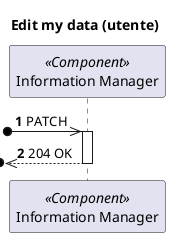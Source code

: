 @startuml
'https://plantuml.com/sequence-diagram

autonumber
skinparam packageStyle rect

title Edit my data (utente)

participant "Information Manager" as MD <<Component>>

?o->> MD : PATCH

activate MD
?o<<--MD : 204 OK

deactivate MD


@enduml
